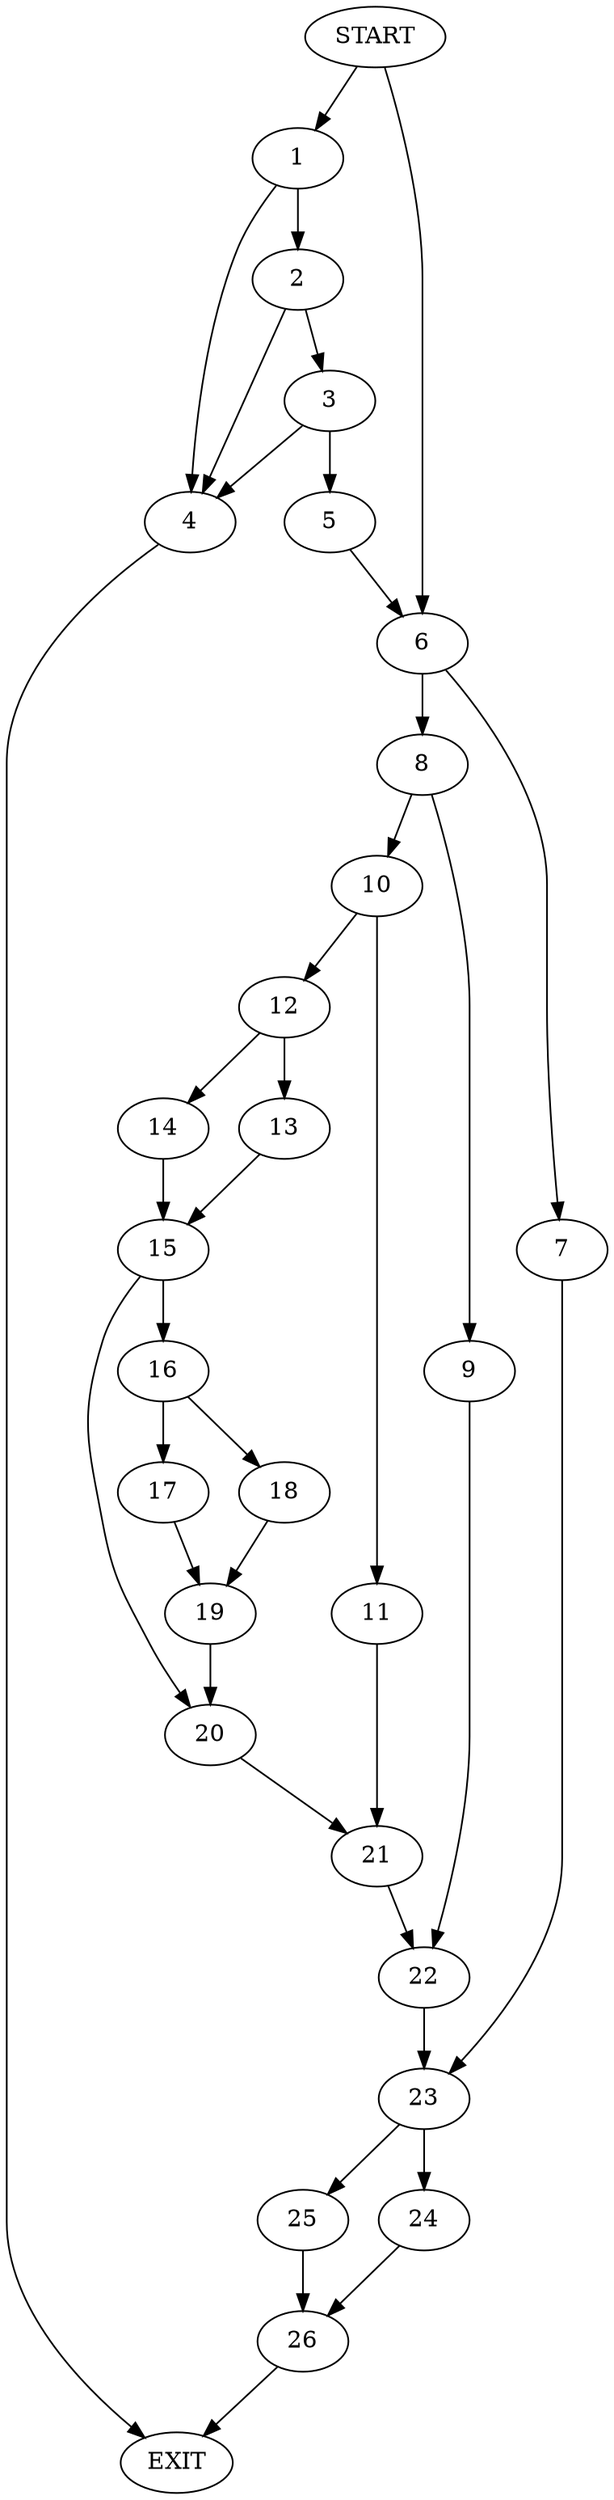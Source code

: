 digraph { 
0 [label="START"];
1;
2;
3;
4;
5;
6;
7;
8;
9;
10;
11;
12;
13;
14;
15;
16;
17;
18;
19;
20;
21;
22;
23;
24;
25;
26;
27[label="EXIT"];
0 -> 1;
0 -> 6;
1 -> 4;
1 -> 2;
2 -> 4;
2 -> 3;
3 -> 4;
3 -> 5;
4 -> 27;
5 -> 6;
6 -> 7;
6 -> 8;
7 -> 23;
8 -> 9;
8 -> 10;
9 -> 22;
10 -> 11;
10 -> 12;
11 -> 21;
12 -> 13;
12 -> 14;
13 -> 15;
14 -> 15;
15 -> 20;
15 -> 16;
16 -> 17;
16 -> 18;
17 -> 19;
18 -> 19;
19 -> 20;
20 -> 21;
21 -> 22;
22 -> 23;
23 -> 24;
23 -> 25;
24 -> 26;
25 -> 26;
26 -> 27;
}